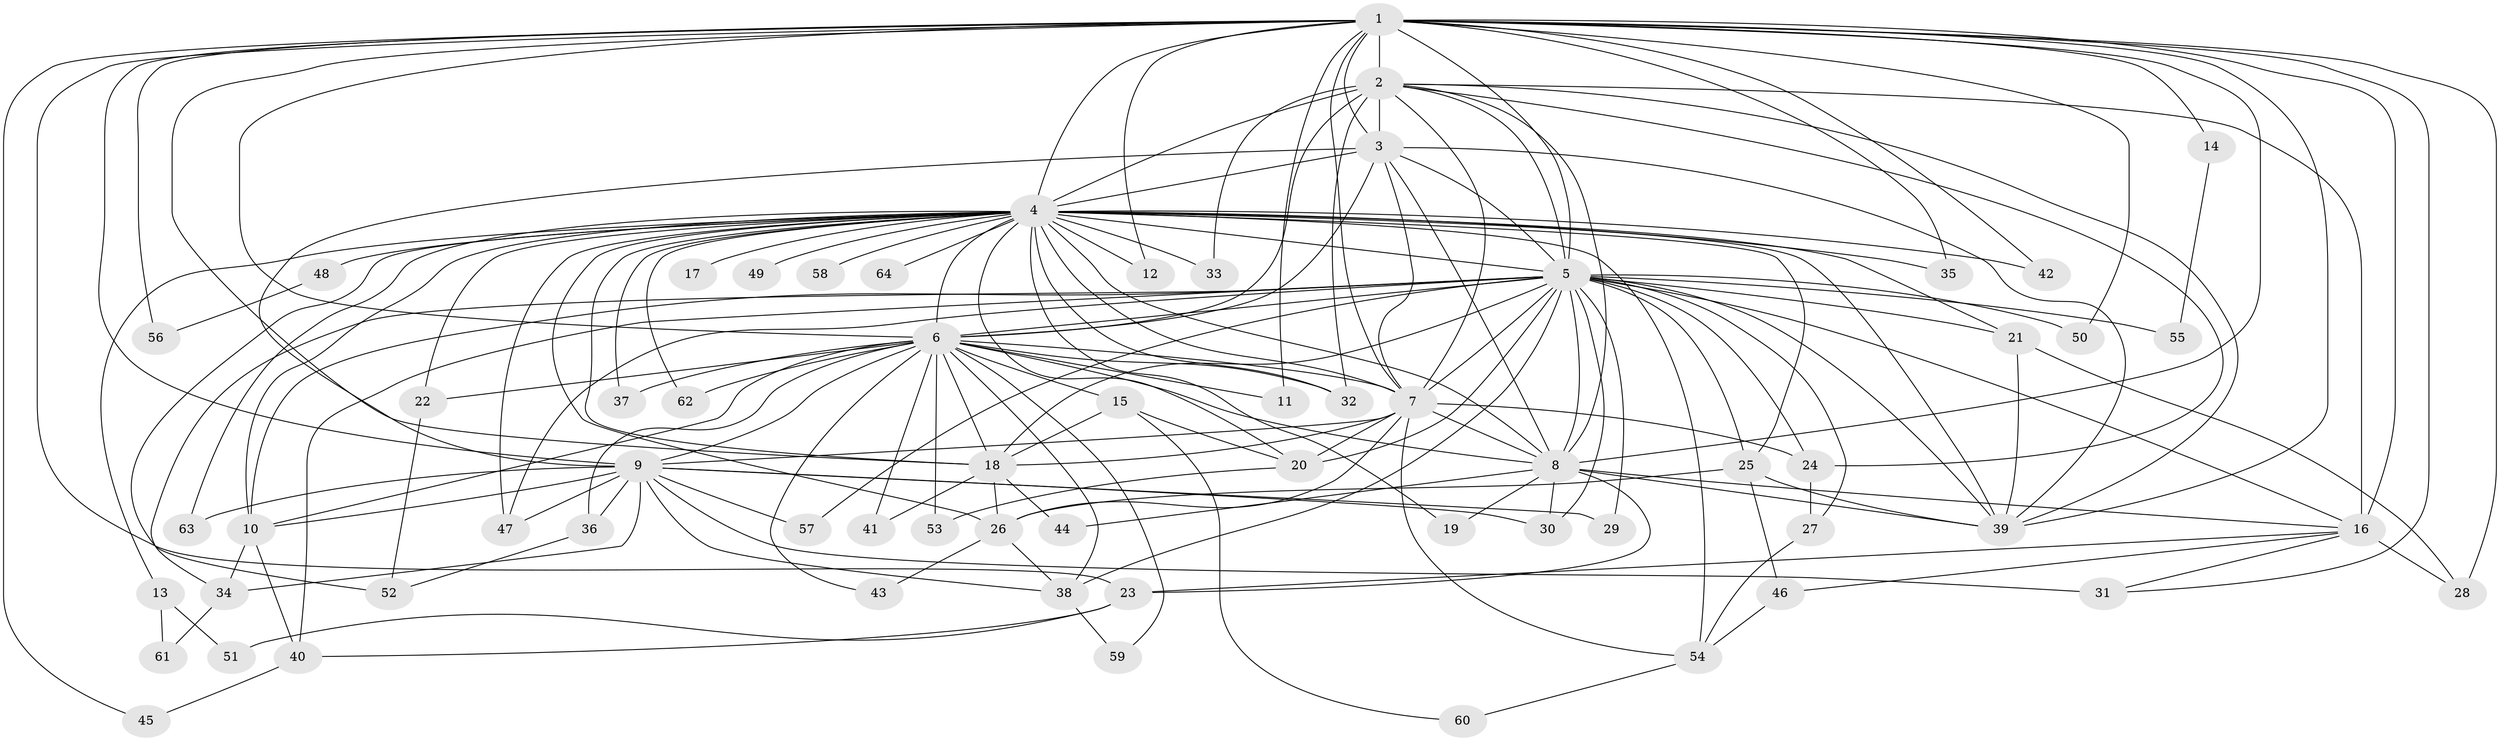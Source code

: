// original degree distribution, {27: 0.007874015748031496, 20: 0.007874015748031496, 19: 0.023622047244094488, 50: 0.007874015748031496, 31: 0.007874015748031496, 24: 0.007874015748031496, 15: 0.007874015748031496, 16: 0.007874015748031496, 2: 0.5590551181102362, 4: 0.10236220472440945, 5: 0.031496062992125984, 3: 0.1889763779527559, 6: 0.031496062992125984, 8: 0.007874015748031496}
// Generated by graph-tools (version 1.1) at 2025/34/03/09/25 02:34:58]
// undirected, 64 vertices, 166 edges
graph export_dot {
graph [start="1"]
  node [color=gray90,style=filled];
  1;
  2;
  3;
  4;
  5;
  6;
  7;
  8;
  9;
  10;
  11;
  12;
  13;
  14;
  15;
  16;
  17;
  18;
  19;
  20;
  21;
  22;
  23;
  24;
  25;
  26;
  27;
  28;
  29;
  30;
  31;
  32;
  33;
  34;
  35;
  36;
  37;
  38;
  39;
  40;
  41;
  42;
  43;
  44;
  45;
  46;
  47;
  48;
  49;
  50;
  51;
  52;
  53;
  54;
  55;
  56;
  57;
  58;
  59;
  60;
  61;
  62;
  63;
  64;
  1 -- 2 [weight=3.0];
  1 -- 3 [weight=1.0];
  1 -- 4 [weight=1.0];
  1 -- 5 [weight=1.0];
  1 -- 6 [weight=2.0];
  1 -- 7 [weight=1.0];
  1 -- 8 [weight=1.0];
  1 -- 9 [weight=1.0];
  1 -- 11 [weight=1.0];
  1 -- 12 [weight=1.0];
  1 -- 14 [weight=1.0];
  1 -- 16 [weight=1.0];
  1 -- 18 [weight=1.0];
  1 -- 23 [weight=1.0];
  1 -- 28 [weight=1.0];
  1 -- 31 [weight=1.0];
  1 -- 35 [weight=1.0];
  1 -- 39 [weight=1.0];
  1 -- 42 [weight=1.0];
  1 -- 45 [weight=1.0];
  1 -- 50 [weight=1.0];
  1 -- 56 [weight=1.0];
  2 -- 3 [weight=3.0];
  2 -- 4 [weight=9.0];
  2 -- 5 [weight=3.0];
  2 -- 6 [weight=4.0];
  2 -- 7 [weight=2.0];
  2 -- 8 [weight=2.0];
  2 -- 16 [weight=4.0];
  2 -- 24 [weight=1.0];
  2 -- 32 [weight=1.0];
  2 -- 33 [weight=2.0];
  2 -- 39 [weight=1.0];
  3 -- 4 [weight=1.0];
  3 -- 5 [weight=1.0];
  3 -- 6 [weight=2.0];
  3 -- 7 [weight=1.0];
  3 -- 8 [weight=1.0];
  3 -- 9 [weight=8.0];
  3 -- 39 [weight=1.0];
  4 -- 5 [weight=2.0];
  4 -- 6 [weight=3.0];
  4 -- 7 [weight=1.0];
  4 -- 8 [weight=1.0];
  4 -- 10 [weight=4.0];
  4 -- 12 [weight=1.0];
  4 -- 13 [weight=1.0];
  4 -- 17 [weight=1.0];
  4 -- 18 [weight=2.0];
  4 -- 19 [weight=1.0];
  4 -- 20 [weight=1.0];
  4 -- 21 [weight=1.0];
  4 -- 22 [weight=1.0];
  4 -- 25 [weight=2.0];
  4 -- 26 [weight=1.0];
  4 -- 32 [weight=1.0];
  4 -- 33 [weight=1.0];
  4 -- 35 [weight=1.0];
  4 -- 37 [weight=1.0];
  4 -- 39 [weight=2.0];
  4 -- 42 [weight=1.0];
  4 -- 47 [weight=1.0];
  4 -- 48 [weight=1.0];
  4 -- 49 [weight=1.0];
  4 -- 52 [weight=2.0];
  4 -- 54 [weight=1.0];
  4 -- 58 [weight=1.0];
  4 -- 62 [weight=1.0];
  4 -- 63 [weight=1.0];
  4 -- 64 [weight=1.0];
  5 -- 6 [weight=2.0];
  5 -- 7 [weight=2.0];
  5 -- 8 [weight=1.0];
  5 -- 10 [weight=1.0];
  5 -- 16 [weight=1.0];
  5 -- 18 [weight=1.0];
  5 -- 20 [weight=1.0];
  5 -- 21 [weight=1.0];
  5 -- 24 [weight=1.0];
  5 -- 25 [weight=1.0];
  5 -- 27 [weight=1.0];
  5 -- 29 [weight=2.0];
  5 -- 30 [weight=1.0];
  5 -- 34 [weight=1.0];
  5 -- 38 [weight=1.0];
  5 -- 39 [weight=1.0];
  5 -- 40 [weight=1.0];
  5 -- 47 [weight=1.0];
  5 -- 50 [weight=1.0];
  5 -- 55 [weight=1.0];
  5 -- 57 [weight=1.0];
  6 -- 7 [weight=2.0];
  6 -- 8 [weight=3.0];
  6 -- 9 [weight=2.0];
  6 -- 10 [weight=1.0];
  6 -- 11 [weight=1.0];
  6 -- 15 [weight=1.0];
  6 -- 18 [weight=1.0];
  6 -- 22 [weight=1.0];
  6 -- 32 [weight=1.0];
  6 -- 36 [weight=1.0];
  6 -- 37 [weight=1.0];
  6 -- 38 [weight=1.0];
  6 -- 41 [weight=1.0];
  6 -- 43 [weight=1.0];
  6 -- 53 [weight=1.0];
  6 -- 59 [weight=1.0];
  6 -- 62 [weight=1.0];
  7 -- 8 [weight=1.0];
  7 -- 9 [weight=2.0];
  7 -- 18 [weight=1.0];
  7 -- 20 [weight=3.0];
  7 -- 24 [weight=1.0];
  7 -- 26 [weight=1.0];
  7 -- 54 [weight=1.0];
  8 -- 16 [weight=1.0];
  8 -- 19 [weight=1.0];
  8 -- 23 [weight=1.0];
  8 -- 30 [weight=1.0];
  8 -- 39 [weight=1.0];
  8 -- 44 [weight=1.0];
  9 -- 10 [weight=1.0];
  9 -- 29 [weight=1.0];
  9 -- 30 [weight=1.0];
  9 -- 31 [weight=2.0];
  9 -- 34 [weight=1.0];
  9 -- 36 [weight=1.0];
  9 -- 38 [weight=1.0];
  9 -- 47 [weight=1.0];
  9 -- 57 [weight=1.0];
  9 -- 63 [weight=1.0];
  10 -- 34 [weight=1.0];
  10 -- 40 [weight=1.0];
  13 -- 51 [weight=1.0];
  13 -- 61 [weight=1.0];
  14 -- 55 [weight=1.0];
  15 -- 18 [weight=1.0];
  15 -- 20 [weight=1.0];
  15 -- 60 [weight=1.0];
  16 -- 23 [weight=1.0];
  16 -- 28 [weight=1.0];
  16 -- 31 [weight=1.0];
  16 -- 46 [weight=1.0];
  18 -- 26 [weight=1.0];
  18 -- 41 [weight=1.0];
  18 -- 44 [weight=1.0];
  20 -- 53 [weight=1.0];
  21 -- 28 [weight=1.0];
  21 -- 39 [weight=1.0];
  22 -- 52 [weight=1.0];
  23 -- 40 [weight=1.0];
  23 -- 51 [weight=1.0];
  24 -- 27 [weight=1.0];
  25 -- 26 [weight=1.0];
  25 -- 39 [weight=1.0];
  25 -- 46 [weight=1.0];
  26 -- 38 [weight=1.0];
  26 -- 43 [weight=1.0];
  27 -- 54 [weight=1.0];
  34 -- 61 [weight=1.0];
  36 -- 52 [weight=1.0];
  38 -- 59 [weight=1.0];
  40 -- 45 [weight=1.0];
  46 -- 54 [weight=1.0];
  48 -- 56 [weight=1.0];
  54 -- 60 [weight=1.0];
}
